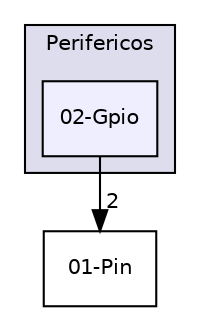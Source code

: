 digraph "E:/Agustin/Escritorio/MCUexpresso/KitLPC845-C++/src/Drivers/Perifericos/02-Gpio" {
  compound=true
  node [ fontsize="10", fontname="Helvetica"];
  edge [ labelfontsize="10", labelfontname="Helvetica"];
  subgraph clusterdir_fddceb55b13f36ba841fc9095bbfed65 {
    graph [ bgcolor="#ddddee", pencolor="black", label="Perifericos" fontname="Helvetica", fontsize="10", URL="dir_fddceb55b13f36ba841fc9095bbfed65.html"]
  dir_7697e32b67ed779e475c9af126b83826 [shape=box, label="02-Gpio", style="filled", fillcolor="#eeeeff", pencolor="black", URL="dir_7697e32b67ed779e475c9af126b83826.html"];
  }
  dir_76f9198a53cecf908dbffee67f946b13 [shape=box label="01-Pin" URL="dir_76f9198a53cecf908dbffee67f946b13.html"];
  dir_7697e32b67ed779e475c9af126b83826->dir_76f9198a53cecf908dbffee67f946b13 [headlabel="2", labeldistance=1.5 headhref="dir_000018_000017.html"];
}
